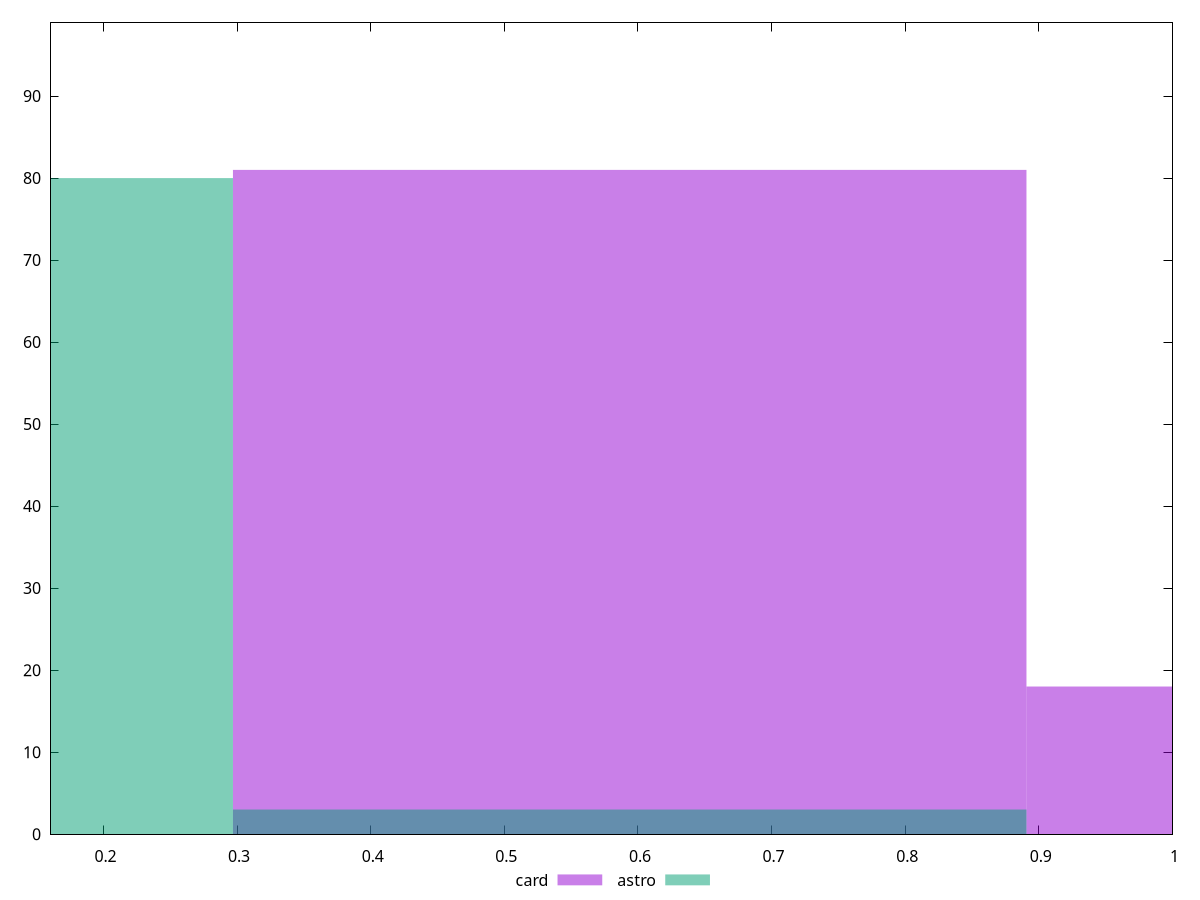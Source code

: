 reset

$card <<EOF
0.5938125577015699 81
1.1876251154031399 18
EOF

$astro <<EOF
0.5938125577015699 3
0 80
EOF

set key outside below
set boxwidth 0.5938125577015699
set xrange [0.16:1]
set yrange [0:99]
set trange [0:99]
set style fill transparent solid 0.5 noborder
set terminal svg size 640, 500 enhanced background rgb 'white'
set output "reports/report_00027_2021-02-24T12-40-31.850Z/meta/score/comparison/histogram/2_vs_3.svg"

plot $card title "card" with boxes, \
     $astro title "astro" with boxes

reset
